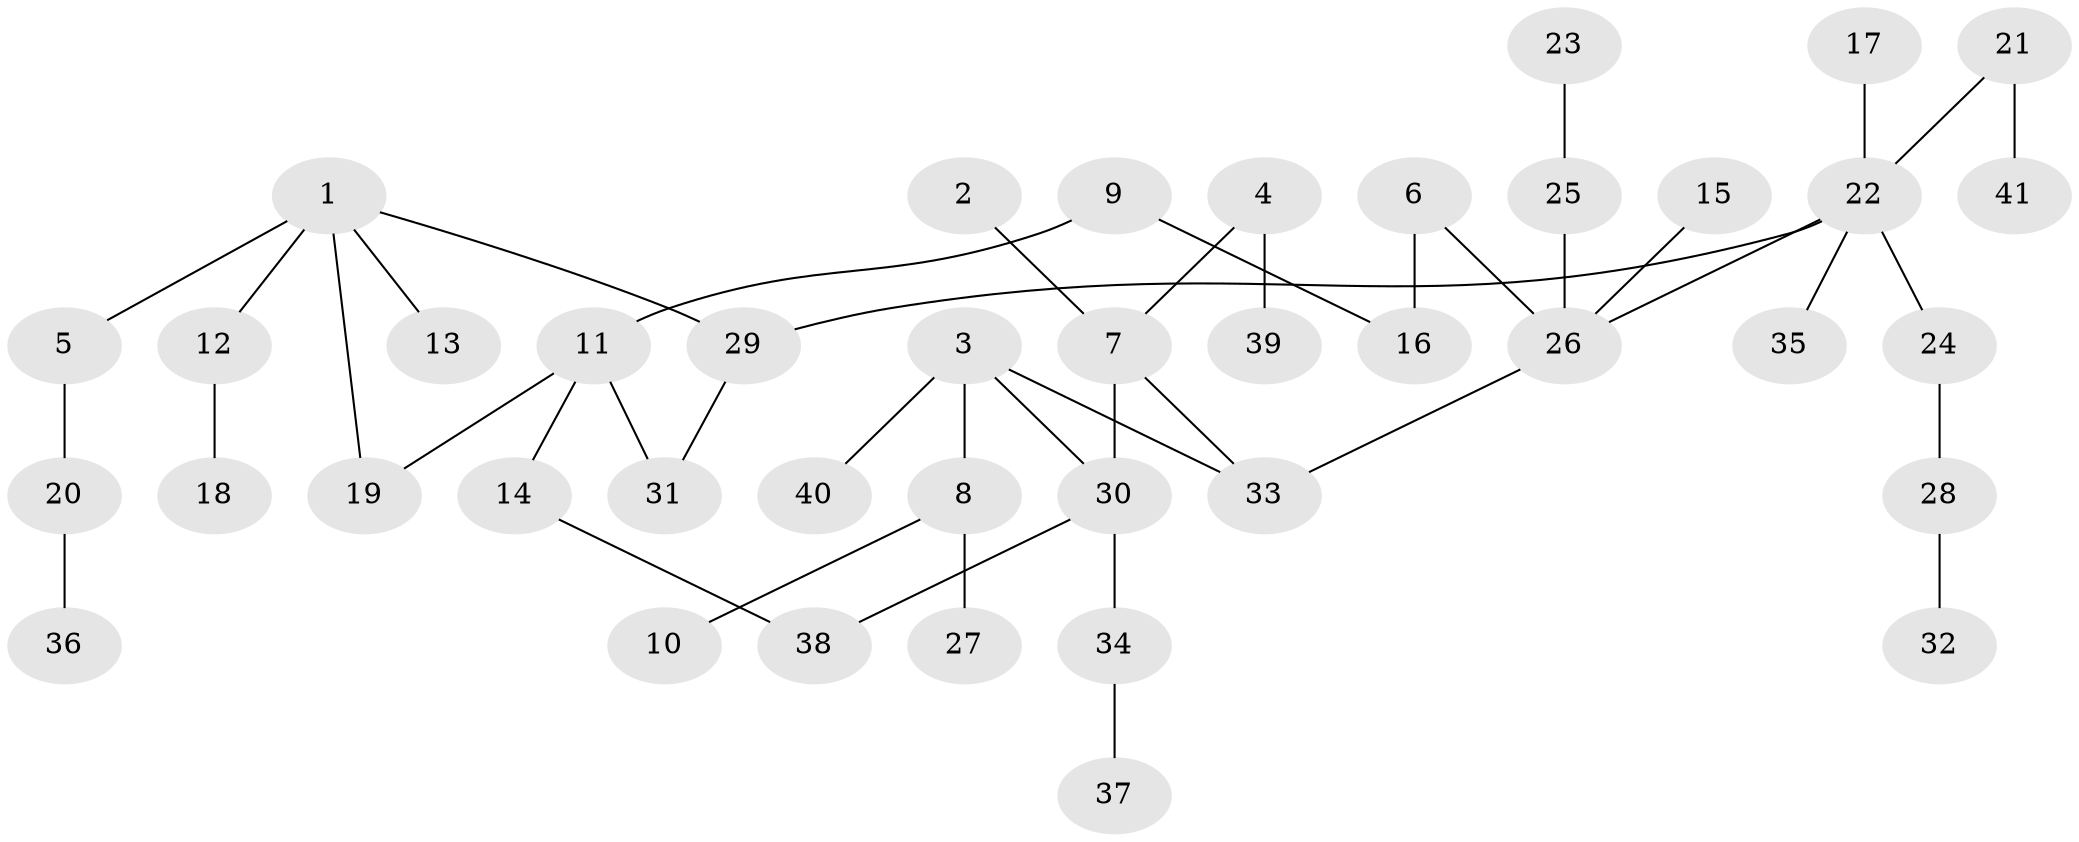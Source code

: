 // original degree distribution, {5: 0.07317073170731707, 7: 0.012195121951219513, 8: 0.012195121951219513, 3: 0.13414634146341464, 1: 0.4878048780487805, 4: 0.036585365853658534, 2: 0.24390243902439024}
// Generated by graph-tools (version 1.1) at 2025/01/03/09/25 03:01:11]
// undirected, 41 vertices, 44 edges
graph export_dot {
graph [start="1"]
  node [color=gray90,style=filled];
  1;
  2;
  3;
  4;
  5;
  6;
  7;
  8;
  9;
  10;
  11;
  12;
  13;
  14;
  15;
  16;
  17;
  18;
  19;
  20;
  21;
  22;
  23;
  24;
  25;
  26;
  27;
  28;
  29;
  30;
  31;
  32;
  33;
  34;
  35;
  36;
  37;
  38;
  39;
  40;
  41;
  1 -- 5 [weight=1.0];
  1 -- 12 [weight=1.0];
  1 -- 13 [weight=1.0];
  1 -- 19 [weight=1.0];
  1 -- 29 [weight=1.0];
  2 -- 7 [weight=1.0];
  3 -- 8 [weight=1.0];
  3 -- 30 [weight=1.0];
  3 -- 33 [weight=1.0];
  3 -- 40 [weight=1.0];
  4 -- 7 [weight=1.0];
  4 -- 39 [weight=1.0];
  5 -- 20 [weight=1.0];
  6 -- 16 [weight=1.0];
  6 -- 26 [weight=1.0];
  7 -- 30 [weight=1.0];
  7 -- 33 [weight=1.0];
  8 -- 10 [weight=1.0];
  8 -- 27 [weight=1.0];
  9 -- 11 [weight=1.0];
  9 -- 16 [weight=1.0];
  11 -- 14 [weight=1.0];
  11 -- 19 [weight=1.0];
  11 -- 31 [weight=1.0];
  12 -- 18 [weight=1.0];
  14 -- 38 [weight=1.0];
  15 -- 26 [weight=1.0];
  17 -- 22 [weight=1.0];
  20 -- 36 [weight=1.0];
  21 -- 22 [weight=1.0];
  21 -- 41 [weight=1.0];
  22 -- 24 [weight=1.0];
  22 -- 26 [weight=1.0];
  22 -- 29 [weight=1.0];
  22 -- 35 [weight=1.0];
  23 -- 25 [weight=1.0];
  24 -- 28 [weight=1.0];
  25 -- 26 [weight=1.0];
  26 -- 33 [weight=1.0];
  28 -- 32 [weight=1.0];
  29 -- 31 [weight=1.0];
  30 -- 34 [weight=1.0];
  30 -- 38 [weight=1.0];
  34 -- 37 [weight=1.0];
}
